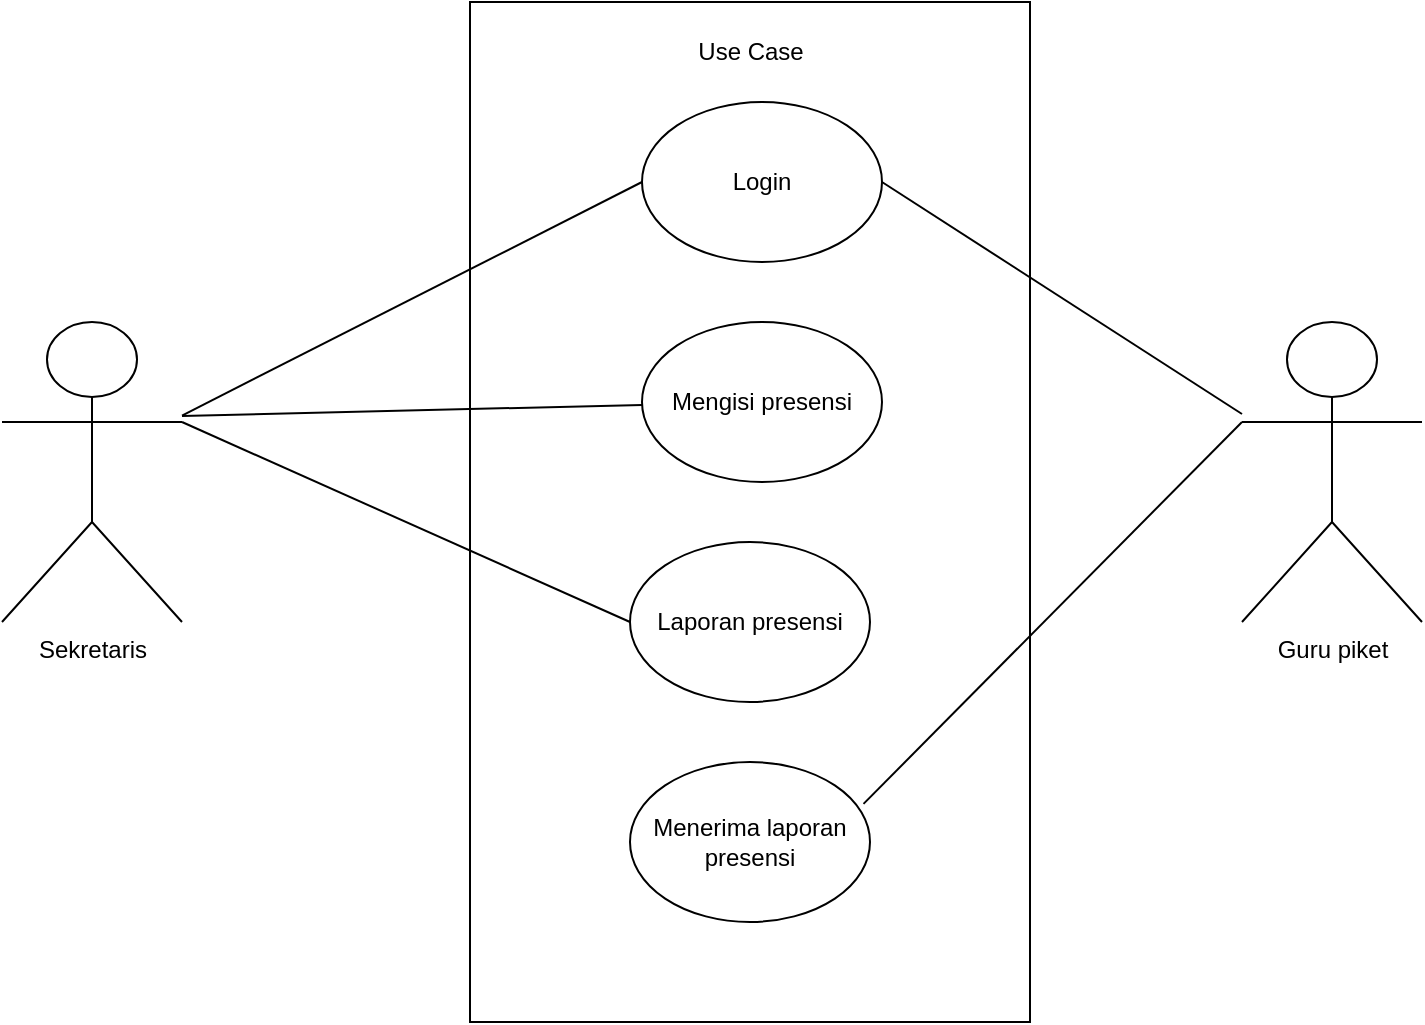 <mxfile version="24.7.10">
  <diagram name="Page-1" id="jq5Ij8cCOgVhDJpeunac">
    <mxGraphModel dx="1200" dy="677" grid="1" gridSize="10" guides="1" tooltips="1" connect="1" arrows="1" fold="1" page="1" pageScale="1" pageWidth="827" pageHeight="1169" math="0" shadow="0">
      <root>
        <mxCell id="0" />
        <mxCell id="1" parent="0" />
        <mxCell id="kfOthMzVI9oGOoKYbj8Y-1" value="" style="rounded=0;whiteSpace=wrap;html=1;" vertex="1" parent="1">
          <mxGeometry x="274" y="80" width="280" height="510" as="geometry" />
        </mxCell>
        <mxCell id="kfOthMzVI9oGOoKYbj8Y-2" value="Login" style="ellipse;whiteSpace=wrap;html=1;" vertex="1" parent="1">
          <mxGeometry x="360" y="130" width="120" height="80" as="geometry" />
        </mxCell>
        <mxCell id="kfOthMzVI9oGOoKYbj8Y-3" value="Mengisi presensi" style="ellipse;whiteSpace=wrap;html=1;" vertex="1" parent="1">
          <mxGeometry x="360" y="240" width="120" height="80" as="geometry" />
        </mxCell>
        <mxCell id="kfOthMzVI9oGOoKYbj8Y-4" value="Laporan presensi" style="ellipse;whiteSpace=wrap;html=1;" vertex="1" parent="1">
          <mxGeometry x="354" y="350" width="120" height="80" as="geometry" />
        </mxCell>
        <mxCell id="kfOthMzVI9oGOoKYbj8Y-5" value="Menerima laporan presensi" style="ellipse;whiteSpace=wrap;html=1;" vertex="1" parent="1">
          <mxGeometry x="354" y="460" width="120" height="80" as="geometry" />
        </mxCell>
        <mxCell id="kfOthMzVI9oGOoKYbj8Y-20" value="Guru piket" style="shape=umlActor;verticalLabelPosition=bottom;verticalAlign=top;html=1;outlineConnect=0;" vertex="1" parent="1">
          <mxGeometry x="660" y="240" width="90" height="150" as="geometry" />
        </mxCell>
        <mxCell id="kfOthMzVI9oGOoKYbj8Y-22" value="" style="endArrow=none;html=1;rounded=0;entryX=0;entryY=0.5;entryDx=0;entryDy=0;" edge="1" parent="1" target="kfOthMzVI9oGOoKYbj8Y-2">
          <mxGeometry width="50" height="50" relative="1" as="geometry">
            <mxPoint x="130" y="286.76" as="sourcePoint" />
            <mxPoint x="244.56" y="200" as="targetPoint" />
          </mxGeometry>
        </mxCell>
        <mxCell id="kfOthMzVI9oGOoKYbj8Y-23" value="" style="endArrow=none;html=1;rounded=0;" edge="1" parent="1" target="kfOthMzVI9oGOoKYbj8Y-3">
          <mxGeometry width="50" height="50" relative="1" as="geometry">
            <mxPoint x="130" y="287" as="sourcePoint" />
            <mxPoint x="245" y="200" as="targetPoint" />
          </mxGeometry>
        </mxCell>
        <mxCell id="kfOthMzVI9oGOoKYbj8Y-24" value="" style="endArrow=none;html=1;rounded=0;entryX=0;entryY=0.5;entryDx=0;entryDy=0;" edge="1" parent="1" target="kfOthMzVI9oGOoKYbj8Y-4">
          <mxGeometry width="50" height="50" relative="1" as="geometry">
            <mxPoint x="130" y="290" as="sourcePoint" />
            <mxPoint x="360" y="291" as="targetPoint" />
          </mxGeometry>
        </mxCell>
        <mxCell id="kfOthMzVI9oGOoKYbj8Y-26" value="Sekretaris" style="shape=umlActor;verticalLabelPosition=bottom;verticalAlign=top;html=1;outlineConnect=0;" vertex="1" parent="1">
          <mxGeometry x="40" y="240" width="90" height="150" as="geometry" />
        </mxCell>
        <mxCell id="kfOthMzVI9oGOoKYbj8Y-27" value="" style="endArrow=none;html=1;rounded=0;exitX=1;exitY=0.5;exitDx=0;exitDy=0;" edge="1" parent="1" source="kfOthMzVI9oGOoKYbj8Y-2" target="kfOthMzVI9oGOoKYbj8Y-20">
          <mxGeometry width="50" height="50" relative="1" as="geometry">
            <mxPoint x="490" y="373.38" as="sourcePoint" />
            <mxPoint x="720" y="256.62" as="targetPoint" />
          </mxGeometry>
        </mxCell>
        <mxCell id="kfOthMzVI9oGOoKYbj8Y-28" value="" style="endArrow=none;html=1;rounded=0;exitX=0.973;exitY=0.262;exitDx=0;exitDy=0;exitPerimeter=0;" edge="1" parent="1" source="kfOthMzVI9oGOoKYbj8Y-5">
          <mxGeometry width="50" height="50" relative="1" as="geometry">
            <mxPoint x="474" y="500" as="sourcePoint" />
            <mxPoint x="660" y="290" as="targetPoint" />
          </mxGeometry>
        </mxCell>
        <mxCell id="kfOthMzVI9oGOoKYbj8Y-29" value="Use Case" style="text;html=1;align=center;verticalAlign=middle;resizable=0;points=[];autosize=1;strokeColor=none;fillColor=none;" vertex="1" parent="1">
          <mxGeometry x="374" y="90" width="80" height="30" as="geometry" />
        </mxCell>
      </root>
    </mxGraphModel>
  </diagram>
</mxfile>
